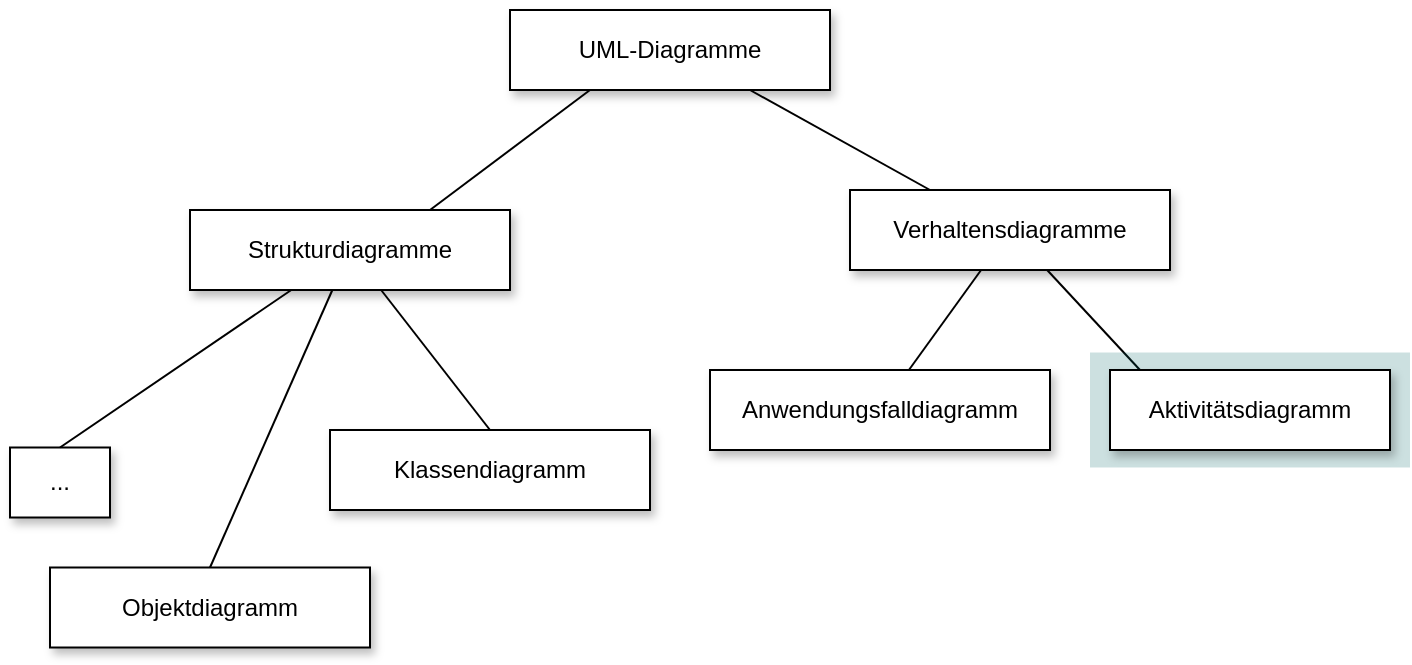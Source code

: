 <mxfile version="22.0.8" type="device">
  <diagram name="Seite-1" id="Buf-V82mNLHq6IPBUSCK">
    <mxGraphModel dx="1051" dy="647" grid="1" gridSize="10" guides="1" tooltips="1" connect="1" arrows="1" fold="1" page="0" pageScale="1" pageWidth="827" pageHeight="1169" math="0" shadow="0">
      <root>
        <mxCell id="0" />
        <mxCell id="1" parent="0" />
        <mxCell id="10NsXPcwAe8AEz9bs2Zb-1" value="UML-Diagramme" style="rounded=0;whiteSpace=wrap;html=1;shadow=1;" parent="1" vertex="1">
          <mxGeometry x="280" y="20" width="160" height="40" as="geometry" />
        </mxCell>
        <mxCell id="10NsXPcwAe8AEz9bs2Zb-2" value="Verhaltensdiagramme" style="rounded=0;whiteSpace=wrap;html=1;shadow=1;" parent="1" vertex="1">
          <mxGeometry x="450" y="110" width="160" height="40" as="geometry" />
        </mxCell>
        <mxCell id="10NsXPcwAe8AEz9bs2Zb-3" value="Strukturdiagramme" style="rounded=0;whiteSpace=wrap;html=1;shadow=1;" parent="1" vertex="1">
          <mxGeometry x="120" y="120" width="160" height="40" as="geometry" />
        </mxCell>
        <mxCell id="10NsXPcwAe8AEz9bs2Zb-5" value="Objektdiagramm" style="rounded=0;whiteSpace=wrap;html=1;shadow=1;" parent="1" vertex="1">
          <mxGeometry x="50" y="298.75" width="160" height="40" as="geometry" />
        </mxCell>
        <mxCell id="10NsXPcwAe8AEz9bs2Zb-6" value="Klassendiagramm" style="rounded=0;whiteSpace=wrap;html=1;shadow=1;" parent="1" vertex="1">
          <mxGeometry x="190" y="230" width="160" height="40" as="geometry" />
        </mxCell>
        <mxCell id="10NsXPcwAe8AEz9bs2Zb-7" value="..." style="rounded=0;whiteSpace=wrap;html=1;shadow=1;" parent="1" vertex="1">
          <mxGeometry x="30" y="238.75" width="50" height="35" as="geometry" />
        </mxCell>
        <mxCell id="10NsXPcwAe8AEz9bs2Zb-13" value="" style="endArrow=none;html=1;rounded=0;entryX=0.25;entryY=1;entryDx=0;entryDy=0;exitX=0.75;exitY=0;exitDx=0;exitDy=0;" parent="1" source="10NsXPcwAe8AEz9bs2Zb-3" target="10NsXPcwAe8AEz9bs2Zb-1" edge="1">
          <mxGeometry width="50" height="50" relative="1" as="geometry">
            <mxPoint x="350" y="150" as="sourcePoint" />
            <mxPoint x="400" y="100" as="targetPoint" />
          </mxGeometry>
        </mxCell>
        <mxCell id="10NsXPcwAe8AEz9bs2Zb-14" value="" style="endArrow=none;html=1;rounded=0;entryX=0.75;entryY=1;entryDx=0;entryDy=0;exitX=0.25;exitY=0;exitDx=0;exitDy=0;" parent="1" source="10NsXPcwAe8AEz9bs2Zb-2" target="10NsXPcwAe8AEz9bs2Zb-1" edge="1">
          <mxGeometry width="50" height="50" relative="1" as="geometry">
            <mxPoint x="390" y="320" as="sourcePoint" />
            <mxPoint x="440" y="270" as="targetPoint" />
          </mxGeometry>
        </mxCell>
        <mxCell id="10NsXPcwAe8AEz9bs2Zb-15" value="" style="endArrow=none;html=1;rounded=0;exitX=0.5;exitY=0;exitDx=0;exitDy=0;" parent="1" source="10NsXPcwAe8AEz9bs2Zb-7" target="10NsXPcwAe8AEz9bs2Zb-3" edge="1">
          <mxGeometry width="50" height="50" relative="1" as="geometry">
            <mxPoint x="390" y="378.75" as="sourcePoint" />
            <mxPoint x="160" y="218.75" as="targetPoint" />
          </mxGeometry>
        </mxCell>
        <mxCell id="10NsXPcwAe8AEz9bs2Zb-16" value="" style="endArrow=none;html=1;rounded=0;exitX=0.5;exitY=0;exitDx=0;exitDy=0;" parent="1" source="10NsXPcwAe8AEz9bs2Zb-5" target="10NsXPcwAe8AEz9bs2Zb-3" edge="1">
          <mxGeometry width="50" height="50" relative="1" as="geometry">
            <mxPoint x="390" y="378.75" as="sourcePoint" />
            <mxPoint x="200" y="218.75" as="targetPoint" />
          </mxGeometry>
        </mxCell>
        <mxCell id="10NsXPcwAe8AEz9bs2Zb-17" value="" style="endArrow=none;html=1;rounded=0;exitX=0.5;exitY=0;exitDx=0;exitDy=0;" parent="1" source="10NsXPcwAe8AEz9bs2Zb-6" target="10NsXPcwAe8AEz9bs2Zb-3" edge="1">
          <mxGeometry width="50" height="50" relative="1" as="geometry">
            <mxPoint x="390" y="378.75" as="sourcePoint" />
            <mxPoint x="240" y="218.75" as="targetPoint" />
          </mxGeometry>
        </mxCell>
        <mxCell id="10NsXPcwAe8AEz9bs2Zb-19" value="" style="endArrow=none;html=1;rounded=0;exitX=0.25;exitY=0;exitDx=0;exitDy=0;" parent="1" target="10NsXPcwAe8AEz9bs2Zb-2" edge="1">
          <mxGeometry width="50" height="50" relative="1" as="geometry">
            <mxPoint x="595" y="200" as="sourcePoint" />
            <mxPoint x="440" y="270" as="targetPoint" />
          </mxGeometry>
        </mxCell>
        <mxCell id="ug7vKBZlFeEZkN51nedK-4" value="" style="rounded=0;whiteSpace=wrap;html=1;fillColor=#006666;fillOpacity=20;strokeColor=none;" parent="1" vertex="1">
          <mxGeometry x="570" y="191.25" width="160" height="57.5" as="geometry" />
        </mxCell>
        <mxCell id="ug7vKBZlFeEZkN51nedK-1" value="Anwendungsfalldiagramm" style="rounded=0;whiteSpace=wrap;html=1;shadow=1;" parent="1" vertex="1">
          <mxGeometry x="380" y="200" width="170" height="40" as="geometry" />
        </mxCell>
        <mxCell id="ug7vKBZlFeEZkN51nedK-2" value="" style="endArrow=none;html=1;rounded=0;" parent="1" source="ug7vKBZlFeEZkN51nedK-1" target="10NsXPcwAe8AEz9bs2Zb-2" edge="1">
          <mxGeometry width="50" height="50" relative="1" as="geometry">
            <mxPoint x="390" y="425" as="sourcePoint" />
            <mxPoint x="526" y="150" as="targetPoint" />
          </mxGeometry>
        </mxCell>
        <mxCell id="5yKN587GYLfzvvNM16zQ-1" value="Aktivitätsdiagramm" style="rounded=0;whiteSpace=wrap;html=1;shadow=1;" vertex="1" parent="1">
          <mxGeometry x="580" y="200" width="140" height="40" as="geometry" />
        </mxCell>
      </root>
    </mxGraphModel>
  </diagram>
</mxfile>
